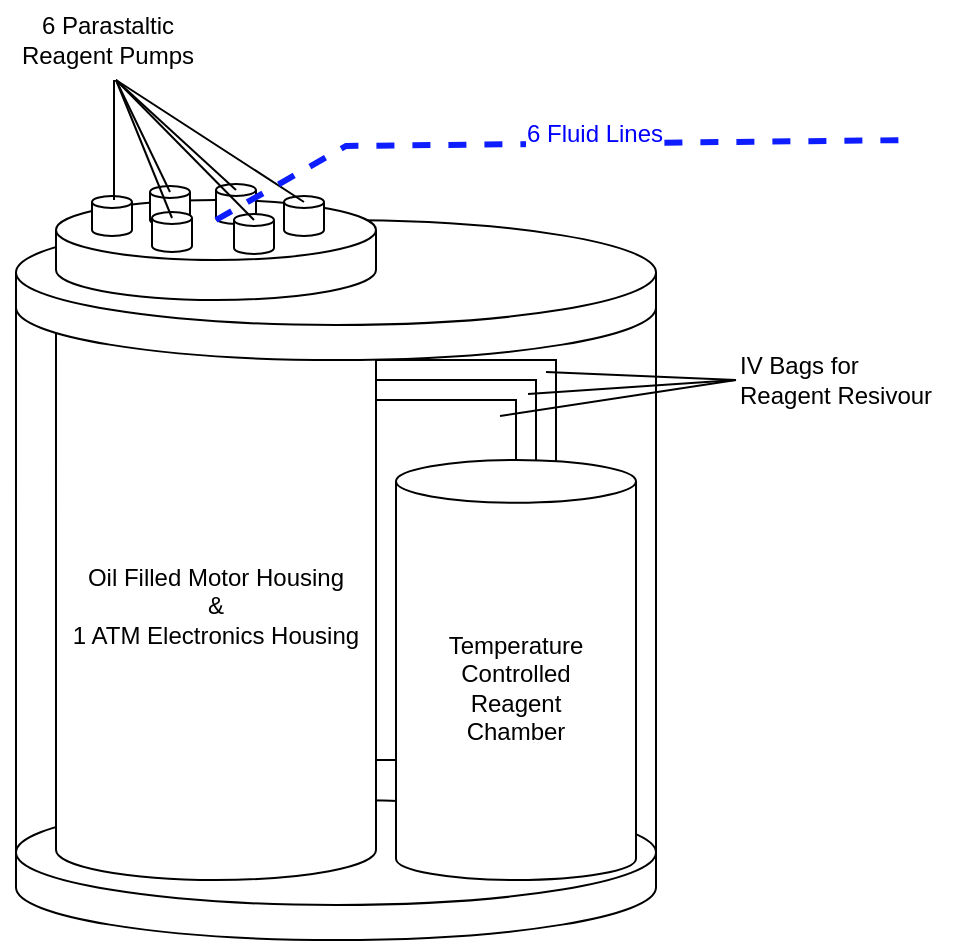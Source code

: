 <mxfile version="20.8.23" type="github" pages="2">
  <diagram id="HGxMygOxeAtihe-4vUZM" name="Reagent Assembly">
    <mxGraphModel dx="1734" dy="884" grid="1" gridSize="10" guides="1" tooltips="1" connect="1" arrows="1" fold="1" page="1" pageScale="1" pageWidth="850" pageHeight="1100" math="0" shadow="0">
      <root>
        <mxCell id="0" />
        <mxCell id="1" parent="0" />
        <mxCell id="xuBaxMp4Gih9F2GMsgwu-1" value="" style="shape=cylinder3;whiteSpace=wrap;html=1;boundedLbl=1;backgroundOutline=1;size=26.236;" vertex="1" parent="1">
          <mxGeometry x="100" y="210" width="320" height="340" as="geometry" />
        </mxCell>
        <mxCell id="xuBaxMp4Gih9F2GMsgwu-4" value="" style="shape=cylinder3;whiteSpace=wrap;html=1;boundedLbl=1;backgroundOutline=1;size=26.236;" vertex="1" parent="1">
          <mxGeometry x="100" y="490" width="320" height="70" as="geometry" />
        </mxCell>
        <mxCell id="xuBaxMp4Gih9F2GMsgwu-23" value="" style="whiteSpace=wrap;html=1;aspect=fixed;" vertex="1" parent="1">
          <mxGeometry x="190" y="270" width="180" height="180" as="geometry" />
        </mxCell>
        <mxCell id="xuBaxMp4Gih9F2GMsgwu-22" value="" style="whiteSpace=wrap;html=1;aspect=fixed;" vertex="1" parent="1">
          <mxGeometry x="180" y="280" width="180" height="180" as="geometry" />
        </mxCell>
        <mxCell id="xuBaxMp4Gih9F2GMsgwu-21" value="" style="whiteSpace=wrap;html=1;aspect=fixed;" vertex="1" parent="1">
          <mxGeometry x="170" y="290" width="180" height="180" as="geometry" />
        </mxCell>
        <mxCell id="xuBaxMp4Gih9F2GMsgwu-5" value="Oil Filled Motor Housing&lt;br&gt;&amp;amp;&lt;br&gt;1 ATM Electronics Housing" style="shape=cylinder3;whiteSpace=wrap;html=1;boundedLbl=1;backgroundOutline=1;size=15;" vertex="1" parent="1">
          <mxGeometry x="120" y="230" width="160" height="300" as="geometry" />
        </mxCell>
        <mxCell id="xuBaxMp4Gih9F2GMsgwu-3" value="" style="shape=cylinder3;whiteSpace=wrap;html=1;boundedLbl=1;backgroundOutline=1;size=26.236;" vertex="1" parent="1">
          <mxGeometry x="100" y="200" width="320" height="70" as="geometry" />
        </mxCell>
        <mxCell id="xuBaxMp4Gih9F2GMsgwu-6" value="" style="shape=cylinder3;whiteSpace=wrap;html=1;boundedLbl=1;backgroundOutline=1;size=15;" vertex="1" parent="1">
          <mxGeometry x="120" y="190" width="160" height="50" as="geometry" />
        </mxCell>
        <mxCell id="xuBaxMp4Gih9F2GMsgwu-8" value="Temperature Controlled&lt;br&gt;Reagent&lt;br&gt;Chamber" style="shape=cylinder3;whiteSpace=wrap;html=1;boundedLbl=1;backgroundOutline=1;size=10.681;" vertex="1" parent="1">
          <mxGeometry x="290" y="320" width="120" height="210" as="geometry" />
        </mxCell>
        <mxCell id="xuBaxMp4Gih9F2GMsgwu-24" value="" style="shape=cylinder3;whiteSpace=wrap;html=1;boundedLbl=1;backgroundOutline=1;size=2.995;" vertex="1" parent="1">
          <mxGeometry x="138" y="188" width="20" height="20" as="geometry" />
        </mxCell>
        <mxCell id="xuBaxMp4Gih9F2GMsgwu-25" value="" style="shape=cylinder3;whiteSpace=wrap;html=1;boundedLbl=1;backgroundOutline=1;size=2.995;" vertex="1" parent="1">
          <mxGeometry x="167" y="183" width="20" height="20" as="geometry" />
        </mxCell>
        <mxCell id="xuBaxMp4Gih9F2GMsgwu-26" value="" style="shape=cylinder3;whiteSpace=wrap;html=1;boundedLbl=1;backgroundOutline=1;size=2.995;" vertex="1" parent="1">
          <mxGeometry x="200" y="182" width="20" height="20" as="geometry" />
        </mxCell>
        <mxCell id="xuBaxMp4Gih9F2GMsgwu-27" value="" style="shape=cylinder3;whiteSpace=wrap;html=1;boundedLbl=1;backgroundOutline=1;size=2.995;" vertex="1" parent="1">
          <mxGeometry x="168" y="196" width="20" height="20" as="geometry" />
        </mxCell>
        <mxCell id="xuBaxMp4Gih9F2GMsgwu-28" value="" style="shape=cylinder3;whiteSpace=wrap;html=1;boundedLbl=1;backgroundOutline=1;size=2.995;" vertex="1" parent="1">
          <mxGeometry x="234" y="188" width="20" height="20" as="geometry" />
        </mxCell>
        <mxCell id="xuBaxMp4Gih9F2GMsgwu-29" value="" style="shape=cylinder3;whiteSpace=wrap;html=1;boundedLbl=1;backgroundOutline=1;size=2.995;" vertex="1" parent="1">
          <mxGeometry x="209" y="197" width="20" height="20" as="geometry" />
        </mxCell>
        <mxCell id="xuBaxMp4Gih9F2GMsgwu-30" value="" style="endArrow=none;html=1;rounded=0;" edge="1" parent="1">
          <mxGeometry width="50" height="50" relative="1" as="geometry">
            <mxPoint x="149" y="190" as="sourcePoint" />
            <mxPoint x="149" y="130" as="targetPoint" />
          </mxGeometry>
        </mxCell>
        <mxCell id="xuBaxMp4Gih9F2GMsgwu-31" value="" style="endArrow=none;html=1;rounded=0;" edge="1" parent="1">
          <mxGeometry width="50" height="50" relative="1" as="geometry">
            <mxPoint x="177" y="186" as="sourcePoint" />
            <mxPoint x="150" y="130" as="targetPoint" />
          </mxGeometry>
        </mxCell>
        <mxCell id="xuBaxMp4Gih9F2GMsgwu-32" value="" style="endArrow=none;html=1;rounded=0;" edge="1" parent="1">
          <mxGeometry width="50" height="50" relative="1" as="geometry">
            <mxPoint x="210" y="185" as="sourcePoint" />
            <mxPoint x="150" y="130" as="targetPoint" />
          </mxGeometry>
        </mxCell>
        <mxCell id="xuBaxMp4Gih9F2GMsgwu-36" value="" style="endArrow=none;html=1;rounded=0;" edge="1" parent="1">
          <mxGeometry width="50" height="50" relative="1" as="geometry">
            <mxPoint x="178" y="199" as="sourcePoint" />
            <mxPoint x="150" y="130" as="targetPoint" />
          </mxGeometry>
        </mxCell>
        <mxCell id="xuBaxMp4Gih9F2GMsgwu-37" value="" style="endArrow=none;html=1;rounded=0;" edge="1" parent="1">
          <mxGeometry width="50" height="50" relative="1" as="geometry">
            <mxPoint x="219" y="200" as="sourcePoint" />
            <mxPoint x="150" y="130" as="targetPoint" />
          </mxGeometry>
        </mxCell>
        <mxCell id="xuBaxMp4Gih9F2GMsgwu-38" value="" style="endArrow=none;html=1;rounded=0;" edge="1" parent="1">
          <mxGeometry width="50" height="50" relative="1" as="geometry">
            <mxPoint x="244" y="191" as="sourcePoint" />
            <mxPoint x="150" y="130" as="targetPoint" />
          </mxGeometry>
        </mxCell>
        <mxCell id="xuBaxMp4Gih9F2GMsgwu-39" value="6 Parastaltic Reagent Pumps" style="text;strokeColor=none;align=center;fillColor=none;html=1;verticalAlign=middle;whiteSpace=wrap;rounded=0;" vertex="1" parent="1">
          <mxGeometry x="92" y="90" width="108" height="40" as="geometry" />
        </mxCell>
        <mxCell id="xuBaxMp4Gih9F2GMsgwu-40" value="" style="endArrow=none;html=1;rounded=0;" edge="1" parent="1">
          <mxGeometry width="50" height="50" relative="1" as="geometry">
            <mxPoint x="342" y="298" as="sourcePoint" />
            <mxPoint x="460" y="280" as="targetPoint" />
          </mxGeometry>
        </mxCell>
        <mxCell id="xuBaxMp4Gih9F2GMsgwu-41" value="" style="endArrow=none;html=1;rounded=0;" edge="1" parent="1">
          <mxGeometry width="50" height="50" relative="1" as="geometry">
            <mxPoint x="356" y="287" as="sourcePoint" />
            <mxPoint x="460" y="280" as="targetPoint" />
          </mxGeometry>
        </mxCell>
        <mxCell id="xuBaxMp4Gih9F2GMsgwu-42" value="" style="endArrow=none;html=1;rounded=0;" edge="1" parent="1">
          <mxGeometry width="50" height="50" relative="1" as="geometry">
            <mxPoint x="365" y="276" as="sourcePoint" />
            <mxPoint x="460" y="280" as="targetPoint" />
          </mxGeometry>
        </mxCell>
        <mxCell id="xuBaxMp4Gih9F2GMsgwu-43" value="IV Bags for Reagent Resivour" style="text;strokeColor=none;align=left;fillColor=none;html=1;verticalAlign=middle;whiteSpace=wrap;rounded=0;" vertex="1" parent="1">
          <mxGeometry x="460" y="260" width="108" height="40" as="geometry" />
        </mxCell>
        <mxCell id="xuBaxMp4Gih9F2GMsgwu-46" value="" style="endArrow=none;dashed=1;html=1;rounded=0;strokeColor=#0D1DFF;strokeWidth=3;fontSize=28;fontColor=#0000FF;" edge="1" parent="1">
          <mxGeometry width="50" height="50" relative="1" as="geometry">
            <mxPoint x="200" y="200" as="sourcePoint" />
            <mxPoint x="550" y="160" as="targetPoint" />
            <Array as="points">
              <mxPoint x="265" y="163" />
            </Array>
          </mxGeometry>
        </mxCell>
        <mxCell id="xuBaxMp4Gih9F2GMsgwu-47" value="6 Fluid Lines" style="edgeLabel;html=1;align=center;verticalAlign=middle;resizable=0;points=[];fontSize=12;fontColor=#0000FF;" vertex="1" connectable="0" parent="xuBaxMp4Gih9F2GMsgwu-46">
          <mxGeometry x="0.874" relative="1" as="geometry">
            <mxPoint x="-138" y="-3" as="offset" />
          </mxGeometry>
        </mxCell>
      </root>
    </mxGraphModel>
  </diagram>
  <diagram name="E1" id="7e0a89b8-554c-2b80-1dc8-d5c74ca68de4">
    <mxGraphModel dx="2534" dy="1292" grid="1" gridSize="10" guides="1" tooltips="1" connect="1" arrows="1" fold="1" page="1" pageScale="1" pageWidth="1100" pageHeight="850" background="none" math="0" shadow="0">
      <root>
        <mxCell id="0" />
        <mxCell id="1" parent="0" />
        <mxCell id="8wuc50-cAhY-tL6VJsR6-38" value="" style="shape=cylinder3;whiteSpace=wrap;html=1;boundedLbl=1;backgroundOutline=1;size=4.902;" vertex="1" parent="1">
          <mxGeometry x="786.03" y="230" width="20" height="60" as="geometry" />
        </mxCell>
        <mxCell id="8wuc50-cAhY-tL6VJsR6-36" value="" style="shape=cylinder3;whiteSpace=wrap;html=1;boundedLbl=1;backgroundOutline=1;size=15;rotation=90;" vertex="1" parent="1">
          <mxGeometry x="816.94" y="150" width="45" height="140" as="geometry" />
        </mxCell>
        <mxCell id="8wuc50-cAhY-tL6VJsR6-37" value="" style="shape=cylinder3;whiteSpace=wrap;html=1;boundedLbl=1;backgroundOutline=1;size=7.775;rotation=90;" vertex="1" parent="1">
          <mxGeometry x="804.05" y="161.98" width="27.5" height="116.04" as="geometry" />
        </mxCell>
        <mxCell id="8wuc50-cAhY-tL6VJsR6-7" value="Electrical&lt;br&gt;Enclosure" style="shape=cylinder3;whiteSpace=wrap;html=1;boundedLbl=1;backgroundOutline=1;size=15;" vertex="1" parent="1">
          <mxGeometry x="420" y="520" width="120" height="140" as="geometry" />
        </mxCell>
        <mxCell id="8wuc50-cAhY-tL6VJsR6-11" style="edgeStyle=orthogonalEdgeStyle;rounded=0;orthogonalLoop=1;jettySize=auto;html=1;exitX=0.25;exitY=0.143;exitDx=0;exitDy=0;exitPerimeter=0;" edge="1" parent="1" source="8wuc50-cAhY-tL6VJsR6-7">
          <mxGeometry relative="1" as="geometry">
            <mxPoint x="430" y="530" as="sourcePoint" />
            <mxPoint x="450" y="440" as="targetPoint" />
          </mxGeometry>
        </mxCell>
        <mxCell id="8wuc50-cAhY-tL6VJsR6-22" value="Motor Outputs" style="edgeLabel;html=1;align=center;verticalAlign=middle;resizable=0;points=[];" vertex="1" connectable="0" parent="8wuc50-cAhY-tL6VJsR6-11">
          <mxGeometry x="0.159" y="1" relative="1" as="geometry">
            <mxPoint y="8" as="offset" />
          </mxGeometry>
        </mxCell>
        <mxCell id="8wuc50-cAhY-tL6VJsR6-9" value="Oil Filled&lt;br&gt;Enclosure" style="shape=cylinder3;whiteSpace=wrap;html=1;boundedLbl=1;backgroundOutline=1;size=15;" vertex="1" parent="1">
          <mxGeometry x="420" y="301" width="120" height="140" as="geometry" />
        </mxCell>
        <mxCell id="8wuc50-cAhY-tL6VJsR6-15" style="edgeStyle=orthogonalEdgeStyle;rounded=0;orthogonalLoop=1;jettySize=auto;html=1;exitX=0.25;exitY=0.143;exitDx=0;exitDy=0;exitPerimeter=0;startArrow=classic;startFill=1;" edge="1" parent="1">
          <mxGeometry relative="1" as="geometry">
            <mxPoint x="510" y="540" as="sourcePoint" />
            <mxPoint x="510" y="440" as="targetPoint" />
          </mxGeometry>
        </mxCell>
        <mxCell id="8wuc50-cAhY-tL6VJsR6-16" value="Input Power&lt;br&gt;RS232&lt;br&gt;Motors Out&lt;br&gt;Thermistor&lt;br&gt;Heater" style="edgeLabel;html=1;align=left;verticalAlign=middle;resizable=0;points=[];" vertex="1" connectable="0" parent="8wuc50-cAhY-tL6VJsR6-15">
          <mxGeometry x="-0.247" y="1" relative="1" as="geometry">
            <mxPoint x="1" y="-12" as="offset" />
          </mxGeometry>
        </mxCell>
        <mxCell id="8wuc50-cAhY-tL6VJsR6-23" value="" style="endArrow=oval;startArrow=classic;html=1;rounded=0;startFill=1;endFill=1;" edge="1" parent="1">
          <mxGeometry width="50" height="50" relative="1" as="geometry">
            <mxPoint x="433" y="321" as="sourcePoint" />
            <mxPoint x="503" y="218" as="targetPoint" />
            <Array as="points">
              <mxPoint x="433" y="218" />
            </Array>
          </mxGeometry>
        </mxCell>
        <mxCell id="8wuc50-cAhY-tL6VJsR6-25" value="USER&lt;br&gt;RS232" style="edgeLabel;html=1;align=center;verticalAlign=middle;resizable=0;points=[];rotation=-10;" vertex="1" connectable="0" parent="8wuc50-cAhY-tL6VJsR6-23">
          <mxGeometry x="-0.242" y="1" relative="1" as="geometry">
            <mxPoint x="-2" y="4" as="offset" />
          </mxGeometry>
        </mxCell>
        <mxCell id="8wuc50-cAhY-tL6VJsR6-24" value="" style="endArrow=classic;html=1;rounded=0;startArrow=classic;startFill=1;" edge="1" parent="1">
          <mxGeometry width="50" height="50" relative="1" as="geometry">
            <mxPoint x="504" y="130" as="sourcePoint" />
            <mxPoint x="504" y="309" as="targetPoint" />
          </mxGeometry>
        </mxCell>
        <mxCell id="8wuc50-cAhY-tL6VJsR6-26" value="INPUT&lt;br&gt;POWER" style="edgeLabel;html=1;align=center;verticalAlign=middle;resizable=0;points=[];rotation=-10;" vertex="1" connectable="0" parent="8wuc50-cAhY-tL6VJsR6-24">
          <mxGeometry x="0.238" y="-2" relative="1" as="geometry">
            <mxPoint x="-12" y="19" as="offset" />
          </mxGeometry>
        </mxCell>
        <mxCell id="8wuc50-cAhY-tL6VJsR6-27" value="POWER&lt;br&gt;RS232" style="edgeLabel;html=1;align=center;verticalAlign=middle;resizable=0;points=[];" vertex="1" connectable="0" parent="8wuc50-cAhY-tL6VJsR6-24">
          <mxGeometry x="-0.617" relative="1" as="geometry">
            <mxPoint y="6" as="offset" />
          </mxGeometry>
        </mxCell>
        <mxCell id="8wuc50-cAhY-tL6VJsR6-28" value="" style="endArrow=classic;html=1;rounded=0;startArrow=classic;startFill=1;" edge="1" parent="1">
          <mxGeometry width="50" height="50" relative="1" as="geometry">
            <mxPoint x="760" y="220" as="sourcePoint" />
            <mxPoint x="517" y="314" as="targetPoint" />
            <Array as="points">
              <mxPoint x="517" y="219" />
            </Array>
          </mxGeometry>
        </mxCell>
        <mxCell id="8wuc50-cAhY-tL6VJsR6-30" value="PMT RS232" style="edgeLabel;html=1;align=center;verticalAlign=middle;resizable=0;points=[];" vertex="1" connectable="0" parent="8wuc50-cAhY-tL6VJsR6-28">
          <mxGeometry x="-0.6" relative="1" as="geometry">
            <mxPoint x="-73" as="offset" />
          </mxGeometry>
        </mxCell>
        <mxCell id="8wuc50-cAhY-tL6VJsR6-29" value="" style="endArrow=none;html=1;rounded=0;exitX=0.5;exitY=1;exitDx=0;exitDy=0;exitPerimeter=0;startArrow=classic;startFill=1;endFill=0;" edge="1" parent="1" source="8wuc50-cAhY-tL6VJsR6-38">
          <mxGeometry width="50" height="50" relative="1" as="geometry">
            <mxPoint x="680" y="240" as="sourcePoint" />
            <mxPoint x="529" y="319" as="targetPoint" />
            <Array as="points">
              <mxPoint x="796" y="320" />
              <mxPoint x="720" y="319" />
              <mxPoint x="720" y="240" />
              <mxPoint x="590" y="240" />
              <mxPoint x="529" y="240" />
            </Array>
          </mxGeometry>
        </mxCell>
        <mxCell id="8wuc50-cAhY-tL6VJsR6-31" value="Sample Motor" style="edgeLabel;html=1;align=center;verticalAlign=middle;resizable=0;points=[];" vertex="1" connectable="0" parent="8wuc50-cAhY-tL6VJsR6-29">
          <mxGeometry x="-0.64" relative="1" as="geometry">
            <mxPoint x="-114" y="-79" as="offset" />
          </mxGeometry>
        </mxCell>
        <mxCell id="8wuc50-cAhY-tL6VJsR6-33" value="Temperature&lt;br&gt;Chamber" style="shape=cylinder3;whiteSpace=wrap;html=1;boundedLbl=1;backgroundOutline=1;size=15;" vertex="1" parent="1">
          <mxGeometry x="650" y="440" width="110" height="220" as="geometry" />
        </mxCell>
        <mxCell id="8wuc50-cAhY-tL6VJsR6-34" value="" style="endArrow=classic;startArrow=classic;html=1;rounded=0;entryX=0;entryY=0.864;entryDx=0;entryDy=0;entryPerimeter=0;" edge="1" parent="1" target="8wuc50-cAhY-tL6VJsR6-33">
          <mxGeometry width="50" height="50" relative="1" as="geometry">
            <mxPoint x="524" y="417" as="sourcePoint" />
            <mxPoint x="624" y="647.08" as="targetPoint" />
            <Array as="points">
              <mxPoint x="564" y="417" />
              <mxPoint x="574" y="417" />
              <mxPoint x="574" y="630" />
            </Array>
          </mxGeometry>
        </mxCell>
        <mxCell id="8wuc50-cAhY-tL6VJsR6-35" value="Thermistor&lt;br&gt;&amp;amp; Heater" style="edgeLabel;html=1;align=center;verticalAlign=middle;resizable=0;points=[];" vertex="1" connectable="0" parent="8wuc50-cAhY-tL6VJsR6-34">
          <mxGeometry x="0.293" y="2" relative="1" as="geometry">
            <mxPoint x="14" y="4" as="offset" />
          </mxGeometry>
        </mxCell>
        <mxCell id="8wuc50-cAhY-tL6VJsR6-39" value="" style="endArrow=none;html=1;rounded=0;" edge="1" parent="1">
          <mxGeometry width="50" height="50" relative="1" as="geometry">
            <mxPoint x="897" y="221" as="sourcePoint" />
            <mxPoint x="967" y="221" as="targetPoint" />
          </mxGeometry>
        </mxCell>
        <mxCell id="8wuc50-cAhY-tL6VJsR6-40" value="" style="endArrow=none;html=1;rounded=0;" edge="1" parent="1" target="8wuc50-cAhY-tL6VJsR6-37">
          <mxGeometry width="50" height="50" relative="1" as="geometry">
            <mxPoint x="740" y="160" as="sourcePoint" />
            <mxPoint x="790" y="130" as="targetPoint" />
          </mxGeometry>
        </mxCell>
        <mxCell id="8wuc50-cAhY-tL6VJsR6-41" value="" style="endArrow=none;html=1;rounded=0;" edge="1" parent="1">
          <mxGeometry width="50" height="50" relative="1" as="geometry">
            <mxPoint x="720" y="160" as="sourcePoint" />
            <mxPoint x="760" y="160" as="targetPoint" />
          </mxGeometry>
        </mxCell>
        <mxCell id="8wuc50-cAhY-tL6VJsR6-42" value="Analyzer" style="text;strokeColor=none;align=center;fillColor=none;html=1;verticalAlign=middle;whiteSpace=wrap;rounded=0;" vertex="1" parent="1">
          <mxGeometry x="804.05" y="160" width="70" height="30" as="geometry" />
        </mxCell>
      </root>
    </mxGraphModel>
  </diagram>
</mxfile>
